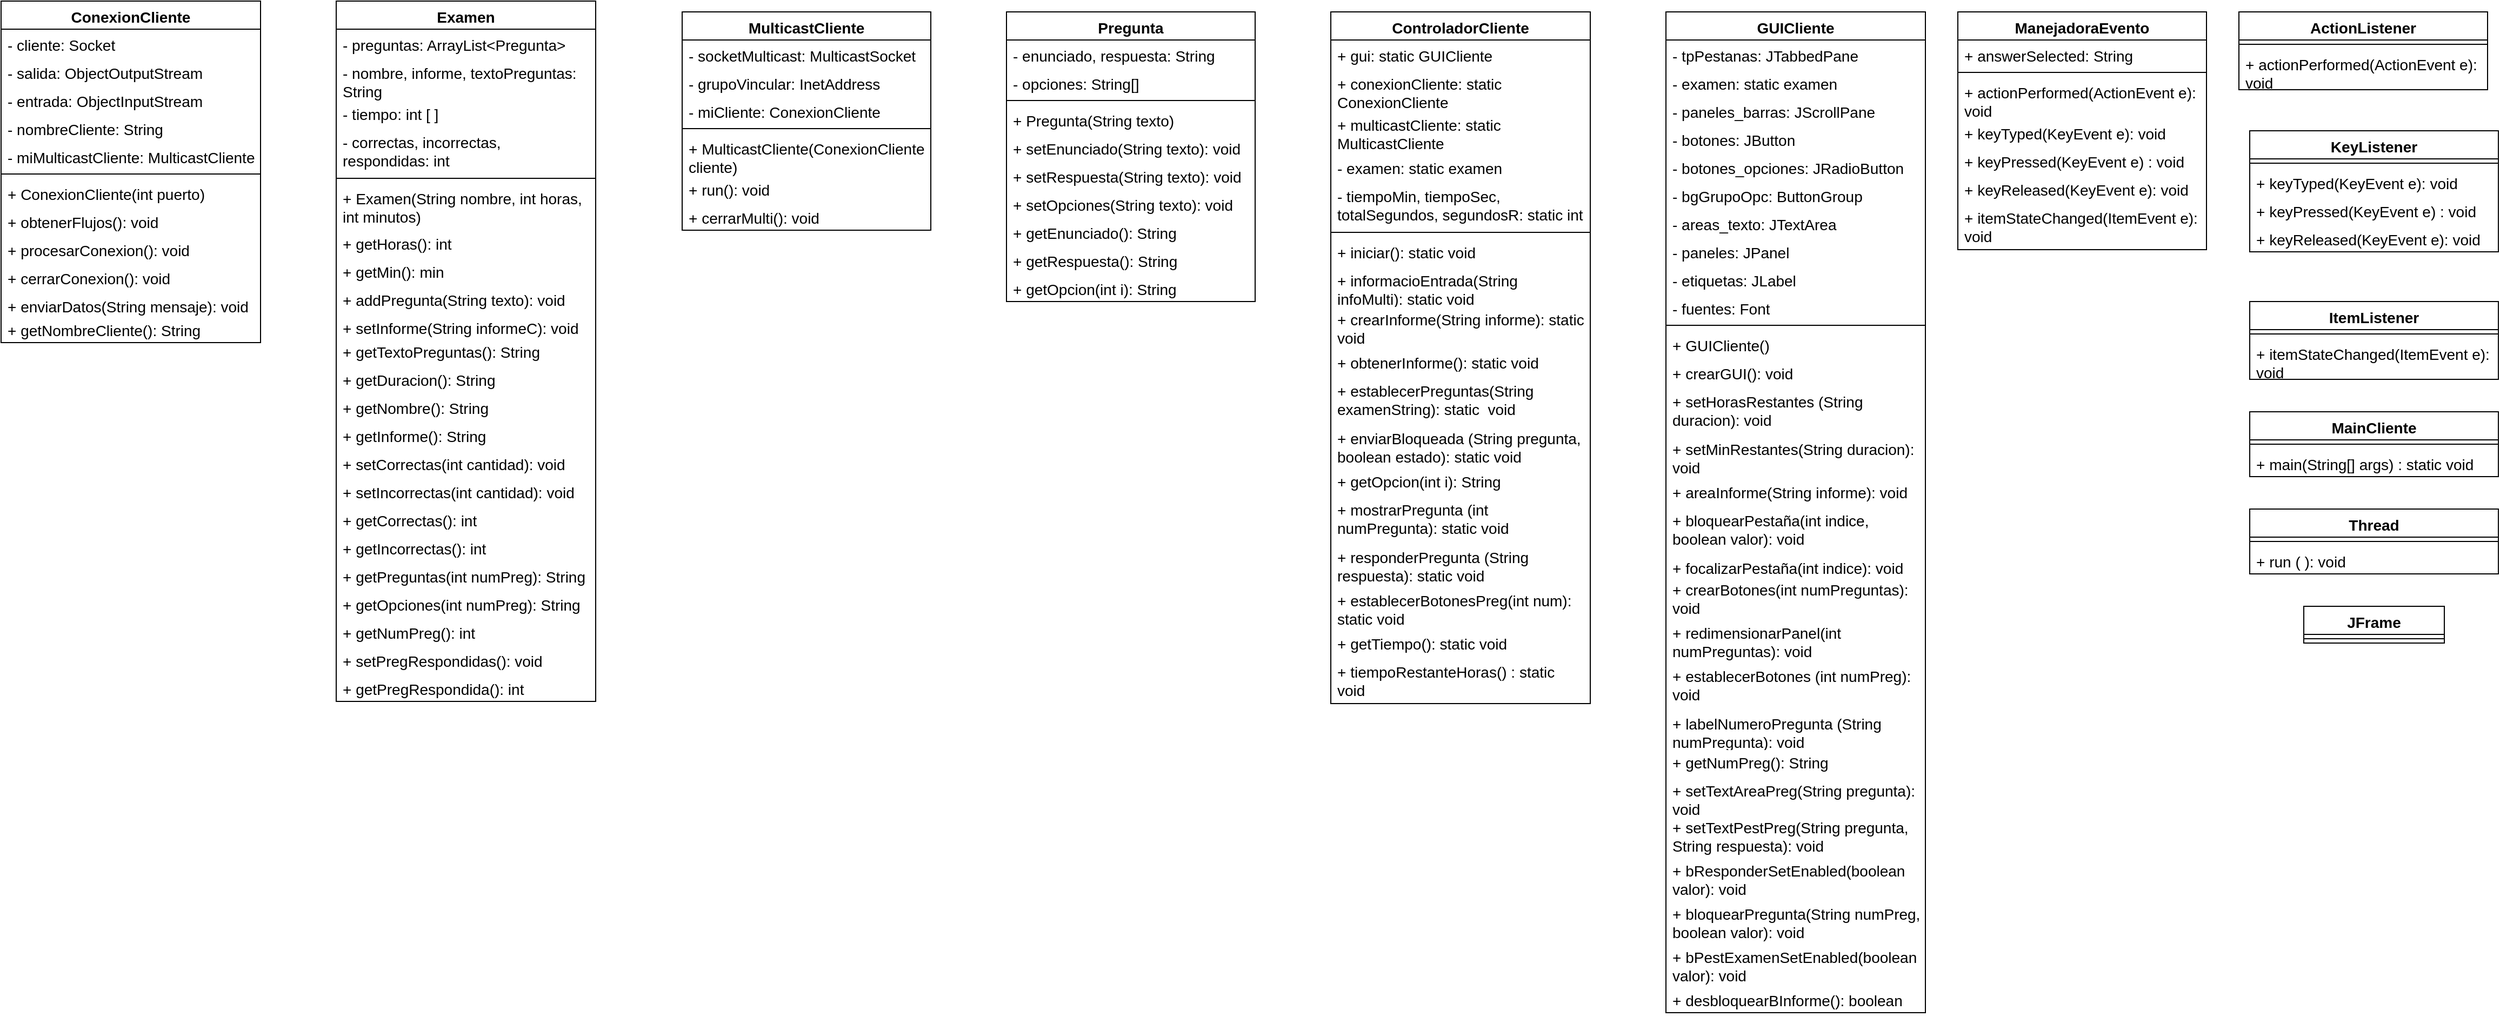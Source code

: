 <mxfile version="22.1.7" type="github">
  <diagram name="Página-1" id="9hqsNV1yNMjy8_2TvRH3">
    <mxGraphModel dx="812" dy="482" grid="1" gridSize="10" guides="1" tooltips="1" connect="1" arrows="1" fold="1" page="1" pageScale="1" pageWidth="827" pageHeight="1169" math="0" shadow="0">
      <root>
        <mxCell id="0" />
        <mxCell id="1" parent="0" />
        <mxCell id="7m3fK0WsrYFzmv9HfzKE-1" value="ConexionCliente" style="swimlane;fontStyle=1;align=center;verticalAlign=top;childLayout=stackLayout;horizontal=1;startSize=26;horizontalStack=0;resizeParent=1;resizeParentMax=0;resizeLast=0;collapsible=1;marginBottom=0;whiteSpace=wrap;html=1;fontSize=14;" parent="1" vertex="1">
          <mxGeometry x="190" y="60" width="240" height="316" as="geometry" />
        </mxCell>
        <mxCell id="7m3fK0WsrYFzmv9HfzKE-2" value="- cliente: Socket" style="text;strokeColor=none;fillColor=none;align=left;verticalAlign=top;spacingLeft=4;spacingRight=4;overflow=hidden;rotatable=0;points=[[0,0.5],[1,0.5]];portConstraint=eastwest;whiteSpace=wrap;html=1;fontSize=14;" parent="7m3fK0WsrYFzmv9HfzKE-1" vertex="1">
          <mxGeometry y="26" width="240" height="26" as="geometry" />
        </mxCell>
        <mxCell id="7m3fK0WsrYFzmv9HfzKE-7" value="- salida: ObjectOutputStream" style="text;strokeColor=none;fillColor=none;align=left;verticalAlign=top;spacingLeft=4;spacingRight=4;overflow=hidden;rotatable=0;points=[[0,0.5],[1,0.5]];portConstraint=eastwest;whiteSpace=wrap;html=1;fontSize=14;" parent="7m3fK0WsrYFzmv9HfzKE-1" vertex="1">
          <mxGeometry y="52" width="240" height="26" as="geometry" />
        </mxCell>
        <mxCell id="7m3fK0WsrYFzmv9HfzKE-6" value="- entrada: ObjectInputStream" style="text;strokeColor=none;fillColor=none;align=left;verticalAlign=top;spacingLeft=4;spacingRight=4;overflow=hidden;rotatable=0;points=[[0,0.5],[1,0.5]];portConstraint=eastwest;whiteSpace=wrap;html=1;fontSize=14;" parent="7m3fK0WsrYFzmv9HfzKE-1" vertex="1">
          <mxGeometry y="78" width="240" height="26" as="geometry" />
        </mxCell>
        <mxCell id="7m3fK0WsrYFzmv9HfzKE-5" value="- nombreCliente: String" style="text;strokeColor=none;fillColor=none;align=left;verticalAlign=top;spacingLeft=4;spacingRight=4;overflow=hidden;rotatable=0;points=[[0,0.5],[1,0.5]];portConstraint=eastwest;whiteSpace=wrap;html=1;fontSize=14;" parent="7m3fK0WsrYFzmv9HfzKE-1" vertex="1">
          <mxGeometry y="104" width="240" height="26" as="geometry" />
        </mxCell>
        <mxCell id="JbR9t237W-3De9UbODQe-1" value="- miMulticastCliente: MulticastCliente" style="text;strokeColor=none;fillColor=none;align=left;verticalAlign=top;spacingLeft=4;spacingRight=4;overflow=hidden;rotatable=0;points=[[0,0.5],[1,0.5]];portConstraint=eastwest;whiteSpace=wrap;html=1;fontSize=14;" vertex="1" parent="7m3fK0WsrYFzmv9HfzKE-1">
          <mxGeometry y="130" width="240" height="26" as="geometry" />
        </mxCell>
        <mxCell id="7m3fK0WsrYFzmv9HfzKE-3" value="" style="line;strokeWidth=1;fillColor=none;align=left;verticalAlign=middle;spacingTop=-1;spacingLeft=3;spacingRight=3;rotatable=0;labelPosition=right;points=[];portConstraint=eastwest;strokeColor=inherit;fontSize=14;" parent="7m3fK0WsrYFzmv9HfzKE-1" vertex="1">
          <mxGeometry y="156" width="240" height="8" as="geometry" />
        </mxCell>
        <mxCell id="7m3fK0WsrYFzmv9HfzKE-4" value="+ ConexionCliente(int puerto)" style="text;strokeColor=none;fillColor=none;align=left;verticalAlign=top;spacingLeft=4;spacingRight=4;overflow=hidden;rotatable=0;points=[[0,0.5],[1,0.5]];portConstraint=eastwest;whiteSpace=wrap;html=1;fontSize=14;" parent="7m3fK0WsrYFzmv9HfzKE-1" vertex="1">
          <mxGeometry y="164" width="240" height="26" as="geometry" />
        </mxCell>
        <mxCell id="7m3fK0WsrYFzmv9HfzKE-8" value="+ obtenerFlujos(): void" style="text;strokeColor=none;fillColor=none;align=left;verticalAlign=top;spacingLeft=4;spacingRight=4;overflow=hidden;rotatable=0;points=[[0,0.5],[1,0.5]];portConstraint=eastwest;whiteSpace=wrap;html=1;fontSize=14;" parent="7m3fK0WsrYFzmv9HfzKE-1" vertex="1">
          <mxGeometry y="190" width="240" height="26" as="geometry" />
        </mxCell>
        <mxCell id="7m3fK0WsrYFzmv9HfzKE-9" value="+ procesarConexion(): void" style="text;strokeColor=none;fillColor=none;align=left;verticalAlign=top;spacingLeft=4;spacingRight=4;overflow=hidden;rotatable=0;points=[[0,0.5],[1,0.5]];portConstraint=eastwest;whiteSpace=wrap;html=1;fontSize=14;" parent="7m3fK0WsrYFzmv9HfzKE-1" vertex="1">
          <mxGeometry y="216" width="240" height="26" as="geometry" />
        </mxCell>
        <mxCell id="7m3fK0WsrYFzmv9HfzKE-10" value="+ cerrarConexion(): void" style="text;strokeColor=none;fillColor=none;align=left;verticalAlign=top;spacingLeft=4;spacingRight=4;overflow=hidden;rotatable=0;points=[[0,0.5],[1,0.5]];portConstraint=eastwest;whiteSpace=wrap;html=1;fontSize=14;" parent="7m3fK0WsrYFzmv9HfzKE-1" vertex="1">
          <mxGeometry y="242" width="240" height="26" as="geometry" />
        </mxCell>
        <mxCell id="7m3fK0WsrYFzmv9HfzKE-11" value="+ enviarDatos(String mensaje): void" style="text;strokeColor=none;fillColor=none;align=left;verticalAlign=top;spacingLeft=4;spacingRight=4;overflow=hidden;rotatable=0;points=[[0,0.5],[1,0.5]];portConstraint=eastwest;whiteSpace=wrap;html=1;fontSize=14;" parent="7m3fK0WsrYFzmv9HfzKE-1" vertex="1">
          <mxGeometry y="268" width="240" height="22" as="geometry" />
        </mxCell>
        <mxCell id="7m3fK0WsrYFzmv9HfzKE-13" value="+ getNombreCliente(): String" style="text;strokeColor=none;fillColor=none;align=left;verticalAlign=top;spacingLeft=4;spacingRight=4;overflow=hidden;rotatable=0;points=[[0,0.5],[1,0.5]];portConstraint=eastwest;whiteSpace=wrap;html=1;fontSize=14;" parent="7m3fK0WsrYFzmv9HfzKE-1" vertex="1">
          <mxGeometry y="290" width="240" height="26" as="geometry" />
        </mxCell>
        <mxCell id="7m3fK0WsrYFzmv9HfzKE-14" value="Examen" style="swimlane;fontStyle=1;align=center;verticalAlign=top;childLayout=stackLayout;horizontal=1;startSize=26;horizontalStack=0;resizeParent=1;resizeParentMax=0;resizeLast=0;collapsible=1;marginBottom=0;whiteSpace=wrap;html=1;fontSize=14;" parent="1" vertex="1">
          <mxGeometry x="500" y="60" width="240" height="648" as="geometry" />
        </mxCell>
        <mxCell id="7m3fK0WsrYFzmv9HfzKE-15" value="- preguntas: ArrayList&amp;lt;Pregunta&amp;gt;" style="text;strokeColor=none;fillColor=none;align=left;verticalAlign=top;spacingLeft=4;spacingRight=4;overflow=hidden;rotatable=0;points=[[0,0.5],[1,0.5]];portConstraint=eastwest;whiteSpace=wrap;html=1;fontSize=14;" parent="7m3fK0WsrYFzmv9HfzKE-14" vertex="1">
          <mxGeometry y="26" width="240" height="26" as="geometry" />
        </mxCell>
        <mxCell id="7m3fK0WsrYFzmv9HfzKE-16" value="- nombre, informe, textoPreguntas: String" style="text;strokeColor=none;fillColor=none;align=left;verticalAlign=top;spacingLeft=4;spacingRight=4;overflow=hidden;rotatable=0;points=[[0,0.5],[1,0.5]];portConstraint=eastwest;whiteSpace=wrap;html=1;fontSize=14;" parent="7m3fK0WsrYFzmv9HfzKE-14" vertex="1">
          <mxGeometry y="52" width="240" height="38" as="geometry" />
        </mxCell>
        <mxCell id="7m3fK0WsrYFzmv9HfzKE-17" value="- tiempo: int [ ]" style="text;strokeColor=none;fillColor=none;align=left;verticalAlign=top;spacingLeft=4;spacingRight=4;overflow=hidden;rotatable=0;points=[[0,0.5],[1,0.5]];portConstraint=eastwest;whiteSpace=wrap;html=1;fontSize=14;" parent="7m3fK0WsrYFzmv9HfzKE-14" vertex="1">
          <mxGeometry y="90" width="240" height="26" as="geometry" />
        </mxCell>
        <mxCell id="7m3fK0WsrYFzmv9HfzKE-18" value="- correctas, incorrectas, respondidas: int" style="text;strokeColor=none;fillColor=none;align=left;verticalAlign=top;spacingLeft=4;spacingRight=4;overflow=hidden;rotatable=0;points=[[0,0.5],[1,0.5]];portConstraint=eastwest;whiteSpace=wrap;html=1;fontSize=14;" parent="7m3fK0WsrYFzmv9HfzKE-14" vertex="1">
          <mxGeometry y="116" width="240" height="44" as="geometry" />
        </mxCell>
        <mxCell id="7m3fK0WsrYFzmv9HfzKE-19" value="" style="line;strokeWidth=1;fillColor=none;align=left;verticalAlign=middle;spacingTop=-1;spacingLeft=3;spacingRight=3;rotatable=0;labelPosition=right;points=[];portConstraint=eastwest;strokeColor=inherit;fontSize=14;" parent="7m3fK0WsrYFzmv9HfzKE-14" vertex="1">
          <mxGeometry y="160" width="240" height="8" as="geometry" />
        </mxCell>
        <mxCell id="7m3fK0WsrYFzmv9HfzKE-20" value="+ Examen(String nombre, int horas, int minutos)" style="text;strokeColor=none;fillColor=none;align=left;verticalAlign=top;spacingLeft=4;spacingRight=4;overflow=hidden;rotatable=0;points=[[0,0.5],[1,0.5]];portConstraint=eastwest;whiteSpace=wrap;html=1;fontSize=14;" parent="7m3fK0WsrYFzmv9HfzKE-14" vertex="1">
          <mxGeometry y="168" width="240" height="42" as="geometry" />
        </mxCell>
        <mxCell id="7m3fK0WsrYFzmv9HfzKE-21" value="+ getHoras(): int" style="text;strokeColor=none;fillColor=none;align=left;verticalAlign=top;spacingLeft=4;spacingRight=4;overflow=hidden;rotatable=0;points=[[0,0.5],[1,0.5]];portConstraint=eastwest;whiteSpace=wrap;html=1;fontSize=14;" parent="7m3fK0WsrYFzmv9HfzKE-14" vertex="1">
          <mxGeometry y="210" width="240" height="26" as="geometry" />
        </mxCell>
        <mxCell id="7m3fK0WsrYFzmv9HfzKE-22" value="+ getMin(): min" style="text;strokeColor=none;fillColor=none;align=left;verticalAlign=top;spacingLeft=4;spacingRight=4;overflow=hidden;rotatable=0;points=[[0,0.5],[1,0.5]];portConstraint=eastwest;whiteSpace=wrap;html=1;fontSize=14;" parent="7m3fK0WsrYFzmv9HfzKE-14" vertex="1">
          <mxGeometry y="236" width="240" height="26" as="geometry" />
        </mxCell>
        <mxCell id="7m3fK0WsrYFzmv9HfzKE-23" value="+ addPregunta(String texto): void" style="text;strokeColor=none;fillColor=none;align=left;verticalAlign=top;spacingLeft=4;spacingRight=4;overflow=hidden;rotatable=0;points=[[0,0.5],[1,0.5]];portConstraint=eastwest;whiteSpace=wrap;html=1;fontSize=14;" parent="7m3fK0WsrYFzmv9HfzKE-14" vertex="1">
          <mxGeometry y="262" width="240" height="26" as="geometry" />
        </mxCell>
        <mxCell id="7m3fK0WsrYFzmv9HfzKE-24" value="+ setInforme(String informeC): void" style="text;strokeColor=none;fillColor=none;align=left;verticalAlign=top;spacingLeft=4;spacingRight=4;overflow=hidden;rotatable=0;points=[[0,0.5],[1,0.5]];portConstraint=eastwest;whiteSpace=wrap;html=1;fontSize=14;" parent="7m3fK0WsrYFzmv9HfzKE-14" vertex="1">
          <mxGeometry y="288" width="240" height="22" as="geometry" />
        </mxCell>
        <mxCell id="7m3fK0WsrYFzmv9HfzKE-25" value="+ getTextoPreguntas(): String" style="text;strokeColor=none;fillColor=none;align=left;verticalAlign=top;spacingLeft=4;spacingRight=4;overflow=hidden;rotatable=0;points=[[0,0.5],[1,0.5]];portConstraint=eastwest;whiteSpace=wrap;html=1;fontSize=14;" parent="7m3fK0WsrYFzmv9HfzKE-14" vertex="1">
          <mxGeometry y="310" width="240" height="26" as="geometry" />
        </mxCell>
        <mxCell id="7m3fK0WsrYFzmv9HfzKE-30" value="+ getDuracion(): String" style="text;strokeColor=none;fillColor=none;align=left;verticalAlign=top;spacingLeft=4;spacingRight=4;overflow=hidden;rotatable=0;points=[[0,0.5],[1,0.5]];portConstraint=eastwest;whiteSpace=wrap;html=1;fontSize=14;" parent="7m3fK0WsrYFzmv9HfzKE-14" vertex="1">
          <mxGeometry y="336" width="240" height="26" as="geometry" />
        </mxCell>
        <mxCell id="7m3fK0WsrYFzmv9HfzKE-29" value="+ getNombre(): String" style="text;strokeColor=none;fillColor=none;align=left;verticalAlign=top;spacingLeft=4;spacingRight=4;overflow=hidden;rotatable=0;points=[[0,0.5],[1,0.5]];portConstraint=eastwest;whiteSpace=wrap;html=1;fontSize=14;" parent="7m3fK0WsrYFzmv9HfzKE-14" vertex="1">
          <mxGeometry y="362" width="240" height="26" as="geometry" />
        </mxCell>
        <mxCell id="7m3fK0WsrYFzmv9HfzKE-28" value="+ getInforme(): String" style="text;strokeColor=none;fillColor=none;align=left;verticalAlign=top;spacingLeft=4;spacingRight=4;overflow=hidden;rotatable=0;points=[[0,0.5],[1,0.5]];portConstraint=eastwest;whiteSpace=wrap;html=1;fontSize=14;" parent="7m3fK0WsrYFzmv9HfzKE-14" vertex="1">
          <mxGeometry y="388" width="240" height="26" as="geometry" />
        </mxCell>
        <mxCell id="7m3fK0WsrYFzmv9HfzKE-27" value="+ setCorrectas(int cantidad): void" style="text;strokeColor=none;fillColor=none;align=left;verticalAlign=top;spacingLeft=4;spacingRight=4;overflow=hidden;rotatable=0;points=[[0,0.5],[1,0.5]];portConstraint=eastwest;whiteSpace=wrap;html=1;fontSize=14;" parent="7m3fK0WsrYFzmv9HfzKE-14" vertex="1">
          <mxGeometry y="414" width="240" height="26" as="geometry" />
        </mxCell>
        <mxCell id="7m3fK0WsrYFzmv9HfzKE-26" value="+ setIncorrectas(int cantidad): void" style="text;strokeColor=none;fillColor=none;align=left;verticalAlign=top;spacingLeft=4;spacingRight=4;overflow=hidden;rotatable=0;points=[[0,0.5],[1,0.5]];portConstraint=eastwest;whiteSpace=wrap;html=1;fontSize=14;" parent="7m3fK0WsrYFzmv9HfzKE-14" vertex="1">
          <mxGeometry y="440" width="240" height="26" as="geometry" />
        </mxCell>
        <mxCell id="7m3fK0WsrYFzmv9HfzKE-34" value="+ getCorrectas(): int" style="text;strokeColor=none;fillColor=none;align=left;verticalAlign=top;spacingLeft=4;spacingRight=4;overflow=hidden;rotatable=0;points=[[0,0.5],[1,0.5]];portConstraint=eastwest;whiteSpace=wrap;html=1;fontSize=14;" parent="7m3fK0WsrYFzmv9HfzKE-14" vertex="1">
          <mxGeometry y="466" width="240" height="26" as="geometry" />
        </mxCell>
        <mxCell id="7m3fK0WsrYFzmv9HfzKE-33" value="+ getIncorrectas(): int" style="text;strokeColor=none;fillColor=none;align=left;verticalAlign=top;spacingLeft=4;spacingRight=4;overflow=hidden;rotatable=0;points=[[0,0.5],[1,0.5]];portConstraint=eastwest;whiteSpace=wrap;html=1;fontSize=14;" parent="7m3fK0WsrYFzmv9HfzKE-14" vertex="1">
          <mxGeometry y="492" width="240" height="26" as="geometry" />
        </mxCell>
        <mxCell id="7m3fK0WsrYFzmv9HfzKE-32" value="+ getPreguntas(int numPreg): String" style="text;strokeColor=none;fillColor=none;align=left;verticalAlign=top;spacingLeft=4;spacingRight=4;overflow=hidden;rotatable=0;points=[[0,0.5],[1,0.5]];portConstraint=eastwest;whiteSpace=wrap;html=1;fontSize=14;" parent="7m3fK0WsrYFzmv9HfzKE-14" vertex="1">
          <mxGeometry y="518" width="240" height="26" as="geometry" />
        </mxCell>
        <mxCell id="7m3fK0WsrYFzmv9HfzKE-31" value="+ getOpciones(int numPreg): String" style="text;strokeColor=none;fillColor=none;align=left;verticalAlign=top;spacingLeft=4;spacingRight=4;overflow=hidden;rotatable=0;points=[[0,0.5],[1,0.5]];portConstraint=eastwest;whiteSpace=wrap;html=1;fontSize=14;" parent="7m3fK0WsrYFzmv9HfzKE-14" vertex="1">
          <mxGeometry y="544" width="240" height="26" as="geometry" />
        </mxCell>
        <mxCell id="7m3fK0WsrYFzmv9HfzKE-37" value="+ getNumPreg(): int" style="text;strokeColor=none;fillColor=none;align=left;verticalAlign=top;spacingLeft=4;spacingRight=4;overflow=hidden;rotatable=0;points=[[0,0.5],[1,0.5]];portConstraint=eastwest;whiteSpace=wrap;html=1;fontSize=14;" parent="7m3fK0WsrYFzmv9HfzKE-14" vertex="1">
          <mxGeometry y="570" width="240" height="26" as="geometry" />
        </mxCell>
        <mxCell id="7m3fK0WsrYFzmv9HfzKE-36" value="+ setPregRespondidas(): void" style="text;strokeColor=none;fillColor=none;align=left;verticalAlign=top;spacingLeft=4;spacingRight=4;overflow=hidden;rotatable=0;points=[[0,0.5],[1,0.5]];portConstraint=eastwest;whiteSpace=wrap;html=1;fontSize=14;" parent="7m3fK0WsrYFzmv9HfzKE-14" vertex="1">
          <mxGeometry y="596" width="240" height="26" as="geometry" />
        </mxCell>
        <mxCell id="7m3fK0WsrYFzmv9HfzKE-35" value="+ getPregRespondida(): int" style="text;strokeColor=none;fillColor=none;align=left;verticalAlign=top;spacingLeft=4;spacingRight=4;overflow=hidden;rotatable=0;points=[[0,0.5],[1,0.5]];portConstraint=eastwest;whiteSpace=wrap;html=1;fontSize=14;" parent="7m3fK0WsrYFzmv9HfzKE-14" vertex="1">
          <mxGeometry y="622" width="240" height="26" as="geometry" />
        </mxCell>
        <mxCell id="JbR9t237W-3De9UbODQe-2" value="MulticastCliente" style="swimlane;fontStyle=1;align=center;verticalAlign=top;childLayout=stackLayout;horizontal=1;startSize=26;horizontalStack=0;resizeParent=1;resizeParentMax=0;resizeLast=0;collapsible=1;marginBottom=0;whiteSpace=wrap;html=1;fontSize=14;" vertex="1" parent="1">
          <mxGeometry x="820" y="70" width="230" height="202" as="geometry" />
        </mxCell>
        <mxCell id="JbR9t237W-3De9UbODQe-3" value="- socketMulticast: MulticastSocket" style="text;strokeColor=none;fillColor=none;align=left;verticalAlign=top;spacingLeft=4;spacingRight=4;overflow=hidden;rotatable=0;points=[[0,0.5],[1,0.5]];portConstraint=eastwest;whiteSpace=wrap;html=1;fontSize=14;" vertex="1" parent="JbR9t237W-3De9UbODQe-2">
          <mxGeometry y="26" width="230" height="26" as="geometry" />
        </mxCell>
        <mxCell id="JbR9t237W-3De9UbODQe-6" value="- grupoVincular: InetAddress" style="text;strokeColor=none;fillColor=none;align=left;verticalAlign=top;spacingLeft=4;spacingRight=4;overflow=hidden;rotatable=0;points=[[0,0.5],[1,0.5]];portConstraint=eastwest;whiteSpace=wrap;html=1;fontSize=14;" vertex="1" parent="JbR9t237W-3De9UbODQe-2">
          <mxGeometry y="52" width="230" height="26" as="geometry" />
        </mxCell>
        <mxCell id="JbR9t237W-3De9UbODQe-7" value="- miCliente: ConexionCliente" style="text;strokeColor=none;fillColor=none;align=left;verticalAlign=top;spacingLeft=4;spacingRight=4;overflow=hidden;rotatable=0;points=[[0,0.5],[1,0.5]];portConstraint=eastwest;whiteSpace=wrap;html=1;fontSize=14;" vertex="1" parent="JbR9t237W-3De9UbODQe-2">
          <mxGeometry y="78" width="230" height="26" as="geometry" />
        </mxCell>
        <mxCell id="JbR9t237W-3De9UbODQe-4" value="" style="line;strokeWidth=1;fillColor=none;align=left;verticalAlign=middle;spacingTop=-1;spacingLeft=3;spacingRight=3;rotatable=0;labelPosition=right;points=[];portConstraint=eastwest;strokeColor=inherit;fontSize=14;" vertex="1" parent="JbR9t237W-3De9UbODQe-2">
          <mxGeometry y="104" width="230" height="8" as="geometry" />
        </mxCell>
        <mxCell id="JbR9t237W-3De9UbODQe-5" value="+ MulticastCliente(ConexionCliente cliente)" style="text;strokeColor=none;fillColor=none;align=left;verticalAlign=top;spacingLeft=4;spacingRight=4;overflow=hidden;rotatable=0;points=[[0,0.5],[1,0.5]];portConstraint=eastwest;whiteSpace=wrap;html=1;fontSize=14;" vertex="1" parent="JbR9t237W-3De9UbODQe-2">
          <mxGeometry y="112" width="230" height="38" as="geometry" />
        </mxCell>
        <mxCell id="JbR9t237W-3De9UbODQe-8" value="+ run(): void" style="text;strokeColor=none;fillColor=none;align=left;verticalAlign=top;spacingLeft=4;spacingRight=4;overflow=hidden;rotatable=0;points=[[0,0.5],[1,0.5]];portConstraint=eastwest;whiteSpace=wrap;html=1;fontSize=14;" vertex="1" parent="JbR9t237W-3De9UbODQe-2">
          <mxGeometry y="150" width="230" height="26" as="geometry" />
        </mxCell>
        <mxCell id="JbR9t237W-3De9UbODQe-9" value="+ cerrarMulti(): void" style="text;strokeColor=none;fillColor=none;align=left;verticalAlign=top;spacingLeft=4;spacingRight=4;overflow=hidden;rotatable=0;points=[[0,0.5],[1,0.5]];portConstraint=eastwest;whiteSpace=wrap;html=1;fontSize=14;" vertex="1" parent="JbR9t237W-3De9UbODQe-2">
          <mxGeometry y="176" width="230" height="26" as="geometry" />
        </mxCell>
        <mxCell id="JbR9t237W-3De9UbODQe-10" value="ControladorCliente" style="swimlane;fontStyle=1;align=center;verticalAlign=top;childLayout=stackLayout;horizontal=1;startSize=26;horizontalStack=0;resizeParent=1;resizeParentMax=0;resizeLast=0;collapsible=1;marginBottom=0;whiteSpace=wrap;html=1;fontSize=14;" vertex="1" parent="1">
          <mxGeometry x="1420" y="70" width="240" height="640" as="geometry" />
        </mxCell>
        <mxCell id="JbR9t237W-3De9UbODQe-11" value="+ gui: static GUICliente" style="text;strokeColor=none;fillColor=none;align=left;verticalAlign=top;spacingLeft=4;spacingRight=4;overflow=hidden;rotatable=0;points=[[0,0.5],[1,0.5]];portConstraint=eastwest;whiteSpace=wrap;html=1;fontSize=14;" vertex="1" parent="JbR9t237W-3De9UbODQe-10">
          <mxGeometry y="26" width="240" height="26" as="geometry" />
        </mxCell>
        <mxCell id="JbR9t237W-3De9UbODQe-12" value="+ conexionCliente: static ConexionCliente" style="text;strokeColor=none;fillColor=none;align=left;verticalAlign=top;spacingLeft=4;spacingRight=4;overflow=hidden;rotatable=0;points=[[0,0.5],[1,0.5]];portConstraint=eastwest;whiteSpace=wrap;html=1;fontSize=14;" vertex="1" parent="JbR9t237W-3De9UbODQe-10">
          <mxGeometry y="52" width="240" height="38" as="geometry" />
        </mxCell>
        <mxCell id="JbR9t237W-3De9UbODQe-28" value="+ multicastCliente: static MulticastCliente" style="text;strokeColor=none;fillColor=none;align=left;verticalAlign=top;spacingLeft=4;spacingRight=4;overflow=hidden;rotatable=0;points=[[0,0.5],[1,0.5]];portConstraint=eastwest;whiteSpace=wrap;html=1;fontSize=14;" vertex="1" parent="JbR9t237W-3De9UbODQe-10">
          <mxGeometry y="90" width="240" height="40" as="geometry" />
        </mxCell>
        <mxCell id="JbR9t237W-3De9UbODQe-27" value="- examen: static examen" style="text;strokeColor=none;fillColor=none;align=left;verticalAlign=top;spacingLeft=4;spacingRight=4;overflow=hidden;rotatable=0;points=[[0,0.5],[1,0.5]];portConstraint=eastwest;whiteSpace=wrap;html=1;fontSize=14;" vertex="1" parent="JbR9t237W-3De9UbODQe-10">
          <mxGeometry y="130" width="240" height="26" as="geometry" />
        </mxCell>
        <mxCell id="JbR9t237W-3De9UbODQe-26" value="- tiempoMin, tiempoSec, totalSegundos, segundosR: static int" style="text;strokeColor=none;fillColor=none;align=left;verticalAlign=top;spacingLeft=4;spacingRight=4;overflow=hidden;rotatable=0;points=[[0,0.5],[1,0.5]];portConstraint=eastwest;whiteSpace=wrap;html=1;fontSize=14;" vertex="1" parent="JbR9t237W-3De9UbODQe-10">
          <mxGeometry y="156" width="240" height="44" as="geometry" />
        </mxCell>
        <mxCell id="JbR9t237W-3De9UbODQe-14" value="" style="line;strokeWidth=1;fillColor=none;align=left;verticalAlign=middle;spacingTop=-1;spacingLeft=3;spacingRight=3;rotatable=0;labelPosition=right;points=[];portConstraint=eastwest;strokeColor=inherit;fontSize=14;" vertex="1" parent="JbR9t237W-3De9UbODQe-10">
          <mxGeometry y="200" width="240" height="8" as="geometry" />
        </mxCell>
        <mxCell id="JbR9t237W-3De9UbODQe-16" value="+ iniciar(): static void" style="text;strokeColor=none;fillColor=none;align=left;verticalAlign=top;spacingLeft=4;spacingRight=4;overflow=hidden;rotatable=0;points=[[0,0.5],[1,0.5]];portConstraint=eastwest;whiteSpace=wrap;html=1;fontSize=14;" vertex="1" parent="JbR9t237W-3De9UbODQe-10">
          <mxGeometry y="208" width="240" height="26" as="geometry" />
        </mxCell>
        <mxCell id="JbR9t237W-3De9UbODQe-17" value="+ informacioEntrada(String infoMulti): static void" style="text;strokeColor=none;fillColor=none;align=left;verticalAlign=top;spacingLeft=4;spacingRight=4;overflow=hidden;rotatable=0;points=[[0,0.5],[1,0.5]];portConstraint=eastwest;whiteSpace=wrap;html=1;fontSize=14;" vertex="1" parent="JbR9t237W-3De9UbODQe-10">
          <mxGeometry y="234" width="240" height="36" as="geometry" />
        </mxCell>
        <mxCell id="JbR9t237W-3De9UbODQe-22" value="+ crearInforme(String informe): static void" style="text;strokeColor=none;fillColor=none;align=left;verticalAlign=top;spacingLeft=4;spacingRight=4;overflow=hidden;rotatable=0;points=[[0,0.5],[1,0.5]];portConstraint=eastwest;whiteSpace=wrap;html=1;fontSize=14;" vertex="1" parent="JbR9t237W-3De9UbODQe-10">
          <mxGeometry y="270" width="240" height="40" as="geometry" />
        </mxCell>
        <mxCell id="JbR9t237W-3De9UbODQe-21" value="+ obtenerInforme(): static void" style="text;strokeColor=none;fillColor=none;align=left;verticalAlign=top;spacingLeft=4;spacingRight=4;overflow=hidden;rotatable=0;points=[[0,0.5],[1,0.5]];portConstraint=eastwest;whiteSpace=wrap;html=1;fontSize=14;" vertex="1" parent="JbR9t237W-3De9UbODQe-10">
          <mxGeometry y="310" width="240" height="26" as="geometry" />
        </mxCell>
        <mxCell id="JbR9t237W-3De9UbODQe-20" value="+ establecerPreguntas(String examenString): static&amp;nbsp; void" style="text;strokeColor=none;fillColor=none;align=left;verticalAlign=top;spacingLeft=4;spacingRight=4;overflow=hidden;rotatable=0;points=[[0,0.5],[1,0.5]];portConstraint=eastwest;whiteSpace=wrap;html=1;fontSize=14;" vertex="1" parent="JbR9t237W-3De9UbODQe-10">
          <mxGeometry y="336" width="240" height="44" as="geometry" />
        </mxCell>
        <mxCell id="JbR9t237W-3De9UbODQe-19" value="+ enviarBloqueada (String pregunta, boolean estado): static void" style="text;strokeColor=none;fillColor=none;align=left;verticalAlign=top;spacingLeft=4;spacingRight=4;overflow=hidden;rotatable=0;points=[[0,0.5],[1,0.5]];portConstraint=eastwest;whiteSpace=wrap;html=1;fontSize=14;" vertex="1" parent="JbR9t237W-3De9UbODQe-10">
          <mxGeometry y="380" width="240" height="40" as="geometry" />
        </mxCell>
        <mxCell id="JbR9t237W-3De9UbODQe-18" value="+ getOpcion(int i): String" style="text;strokeColor=none;fillColor=none;align=left;verticalAlign=top;spacingLeft=4;spacingRight=4;overflow=hidden;rotatable=0;points=[[0,0.5],[1,0.5]];portConstraint=eastwest;whiteSpace=wrap;html=1;fontSize=14;" vertex="1" parent="JbR9t237W-3De9UbODQe-10">
          <mxGeometry y="420" width="240" height="26" as="geometry" />
        </mxCell>
        <mxCell id="JbR9t237W-3De9UbODQe-45" value="+ mostrarPregunta (int numPregunta): static void" style="text;strokeColor=none;fillColor=none;align=left;verticalAlign=top;spacingLeft=4;spacingRight=4;overflow=hidden;rotatable=0;points=[[0,0.5],[1,0.5]];portConstraint=eastwest;whiteSpace=wrap;html=1;fontSize=14;" vertex="1" parent="JbR9t237W-3De9UbODQe-10">
          <mxGeometry y="446" width="240" height="44" as="geometry" />
        </mxCell>
        <mxCell id="JbR9t237W-3De9UbODQe-44" value="+ responderPregunta (String respuesta): static void" style="text;strokeColor=none;fillColor=none;align=left;verticalAlign=top;spacingLeft=4;spacingRight=4;overflow=hidden;rotatable=0;points=[[0,0.5],[1,0.5]];portConstraint=eastwest;whiteSpace=wrap;html=1;fontSize=14;" vertex="1" parent="JbR9t237W-3De9UbODQe-10">
          <mxGeometry y="490" width="240" height="40" as="geometry" />
        </mxCell>
        <mxCell id="JbR9t237W-3De9UbODQe-43" value="+ establecerBotonesPreg(int num): static void" style="text;strokeColor=none;fillColor=none;align=left;verticalAlign=top;spacingLeft=4;spacingRight=4;overflow=hidden;rotatable=0;points=[[0,0.5],[1,0.5]];portConstraint=eastwest;whiteSpace=wrap;html=1;fontSize=14;" vertex="1" parent="JbR9t237W-3De9UbODQe-10">
          <mxGeometry y="530" width="240" height="40" as="geometry" />
        </mxCell>
        <mxCell id="JbR9t237W-3De9UbODQe-49" value="+ getTiempo(): static void" style="text;strokeColor=none;fillColor=none;align=left;verticalAlign=top;spacingLeft=4;spacingRight=4;overflow=hidden;rotatable=0;points=[[0,0.5],[1,0.5]];portConstraint=eastwest;whiteSpace=wrap;html=1;fontSize=14;" vertex="1" parent="JbR9t237W-3De9UbODQe-10">
          <mxGeometry y="570" width="240" height="26" as="geometry" />
        </mxCell>
        <mxCell id="JbR9t237W-3De9UbODQe-48" value="+ tiempoRestanteHoras() : static void" style="text;strokeColor=none;fillColor=none;align=left;verticalAlign=top;spacingLeft=4;spacingRight=4;overflow=hidden;rotatable=0;points=[[0,0.5],[1,0.5]];portConstraint=eastwest;whiteSpace=wrap;html=1;fontSize=14;" vertex="1" parent="JbR9t237W-3De9UbODQe-10">
          <mxGeometry y="596" width="240" height="44" as="geometry" />
        </mxCell>
        <mxCell id="JbR9t237W-3De9UbODQe-30" value="Pregunta" style="swimlane;fontStyle=1;align=center;verticalAlign=top;childLayout=stackLayout;horizontal=1;startSize=26;horizontalStack=0;resizeParent=1;resizeParentMax=0;resizeLast=0;collapsible=1;marginBottom=0;whiteSpace=wrap;html=1;fontSize=14;" vertex="1" parent="1">
          <mxGeometry x="1120" y="70" width="230" height="268" as="geometry" />
        </mxCell>
        <mxCell id="JbR9t237W-3De9UbODQe-31" value="- enunciado, respuesta: String" style="text;strokeColor=none;fillColor=none;align=left;verticalAlign=top;spacingLeft=4;spacingRight=4;overflow=hidden;rotatable=0;points=[[0,0.5],[1,0.5]];portConstraint=eastwest;whiteSpace=wrap;html=1;fontSize=14;" vertex="1" parent="JbR9t237W-3De9UbODQe-30">
          <mxGeometry y="26" width="230" height="26" as="geometry" />
        </mxCell>
        <mxCell id="JbR9t237W-3De9UbODQe-33" value="- opciones: String[]" style="text;strokeColor=none;fillColor=none;align=left;verticalAlign=top;spacingLeft=4;spacingRight=4;overflow=hidden;rotatable=0;points=[[0,0.5],[1,0.5]];portConstraint=eastwest;whiteSpace=wrap;html=1;fontSize=14;" vertex="1" parent="JbR9t237W-3De9UbODQe-30">
          <mxGeometry y="52" width="230" height="26" as="geometry" />
        </mxCell>
        <mxCell id="JbR9t237W-3De9UbODQe-34" value="" style="line;strokeWidth=1;fillColor=none;align=left;verticalAlign=middle;spacingTop=-1;spacingLeft=3;spacingRight=3;rotatable=0;labelPosition=right;points=[];portConstraint=eastwest;strokeColor=inherit;fontSize=14;" vertex="1" parent="JbR9t237W-3De9UbODQe-30">
          <mxGeometry y="78" width="230" height="8" as="geometry" />
        </mxCell>
        <mxCell id="JbR9t237W-3De9UbODQe-36" value="+ Pregunta(String texto)" style="text;strokeColor=none;fillColor=none;align=left;verticalAlign=top;spacingLeft=4;spacingRight=4;overflow=hidden;rotatable=0;points=[[0,0.5],[1,0.5]];portConstraint=eastwest;whiteSpace=wrap;html=1;fontSize=14;" vertex="1" parent="JbR9t237W-3De9UbODQe-30">
          <mxGeometry y="86" width="230" height="26" as="geometry" />
        </mxCell>
        <mxCell id="JbR9t237W-3De9UbODQe-37" value="+ setEnunciado(String texto): void" style="text;strokeColor=none;fillColor=none;align=left;verticalAlign=top;spacingLeft=4;spacingRight=4;overflow=hidden;rotatable=0;points=[[0,0.5],[1,0.5]];portConstraint=eastwest;whiteSpace=wrap;html=1;fontSize=14;" vertex="1" parent="JbR9t237W-3De9UbODQe-30">
          <mxGeometry y="112" width="230" height="26" as="geometry" />
        </mxCell>
        <mxCell id="JbR9t237W-3De9UbODQe-42" value="+ setRespuesta(String texto): void" style="text;strokeColor=none;fillColor=none;align=left;verticalAlign=top;spacingLeft=4;spacingRight=4;overflow=hidden;rotatable=0;points=[[0,0.5],[1,0.5]];portConstraint=eastwest;whiteSpace=wrap;html=1;fontSize=14;" vertex="1" parent="JbR9t237W-3De9UbODQe-30">
          <mxGeometry y="138" width="230" height="26" as="geometry" />
        </mxCell>
        <mxCell id="JbR9t237W-3De9UbODQe-41" value="+ setOpciones(String texto): void" style="text;strokeColor=none;fillColor=none;align=left;verticalAlign=top;spacingLeft=4;spacingRight=4;overflow=hidden;rotatable=0;points=[[0,0.5],[1,0.5]];portConstraint=eastwest;whiteSpace=wrap;html=1;fontSize=14;" vertex="1" parent="JbR9t237W-3De9UbODQe-30">
          <mxGeometry y="164" width="230" height="26" as="geometry" />
        </mxCell>
        <mxCell id="JbR9t237W-3De9UbODQe-40" value="+ getEnunciado(): String" style="text;strokeColor=none;fillColor=none;align=left;verticalAlign=top;spacingLeft=4;spacingRight=4;overflow=hidden;rotatable=0;points=[[0,0.5],[1,0.5]];portConstraint=eastwest;whiteSpace=wrap;html=1;fontSize=14;" vertex="1" parent="JbR9t237W-3De9UbODQe-30">
          <mxGeometry y="190" width="230" height="26" as="geometry" />
        </mxCell>
        <mxCell id="JbR9t237W-3De9UbODQe-39" value="+ getRespuesta(): String" style="text;strokeColor=none;fillColor=none;align=left;verticalAlign=top;spacingLeft=4;spacingRight=4;overflow=hidden;rotatable=0;points=[[0,0.5],[1,0.5]];portConstraint=eastwest;whiteSpace=wrap;html=1;fontSize=14;" vertex="1" parent="JbR9t237W-3De9UbODQe-30">
          <mxGeometry y="216" width="230" height="26" as="geometry" />
        </mxCell>
        <mxCell id="JbR9t237W-3De9UbODQe-38" value="+ getOpcion(int i): String" style="text;strokeColor=none;fillColor=none;align=left;verticalAlign=top;spacingLeft=4;spacingRight=4;overflow=hidden;rotatable=0;points=[[0,0.5],[1,0.5]];portConstraint=eastwest;whiteSpace=wrap;html=1;fontSize=14;" vertex="1" parent="JbR9t237W-3De9UbODQe-30">
          <mxGeometry y="242" width="230" height="26" as="geometry" />
        </mxCell>
        <mxCell id="JbR9t237W-3De9UbODQe-50" value="GUICliente" style="swimlane;fontStyle=1;align=center;verticalAlign=top;childLayout=stackLayout;horizontal=1;startSize=26;horizontalStack=0;resizeParent=1;resizeParentMax=0;resizeLast=0;collapsible=1;marginBottom=0;whiteSpace=wrap;html=1;fontSize=14;" vertex="1" parent="1">
          <mxGeometry x="1730" y="70" width="240" height="926" as="geometry" />
        </mxCell>
        <mxCell id="JbR9t237W-3De9UbODQe-51" value="- tpPestanas: JTabbedPane" style="text;strokeColor=none;fillColor=none;align=left;verticalAlign=top;spacingLeft=4;spacingRight=4;overflow=hidden;rotatable=0;points=[[0,0.5],[1,0.5]];portConstraint=eastwest;whiteSpace=wrap;html=1;fontSize=14;" vertex="1" parent="JbR9t237W-3De9UbODQe-50">
          <mxGeometry y="26" width="240" height="26" as="geometry" />
        </mxCell>
        <mxCell id="JbR9t237W-3De9UbODQe-54" value="- examen: static examen" style="text;strokeColor=none;fillColor=none;align=left;verticalAlign=top;spacingLeft=4;spacingRight=4;overflow=hidden;rotatable=0;points=[[0,0.5],[1,0.5]];portConstraint=eastwest;whiteSpace=wrap;html=1;fontSize=14;" vertex="1" parent="JbR9t237W-3De9UbODQe-50">
          <mxGeometry y="52" width="240" height="26" as="geometry" />
        </mxCell>
        <mxCell id="JbR9t237W-3De9UbODQe-76" value="- paneles_barras: JScrollPane" style="text;strokeColor=none;fillColor=none;align=left;verticalAlign=top;spacingLeft=4;spacingRight=4;overflow=hidden;rotatable=0;points=[[0,0.5],[1,0.5]];portConstraint=eastwest;whiteSpace=wrap;html=1;fontSize=14;" vertex="1" parent="JbR9t237W-3De9UbODQe-50">
          <mxGeometry y="78" width="240" height="26" as="geometry" />
        </mxCell>
        <mxCell id="JbR9t237W-3De9UbODQe-75" value="- botones: JButton" style="text;strokeColor=none;fillColor=none;align=left;verticalAlign=top;spacingLeft=4;spacingRight=4;overflow=hidden;rotatable=0;points=[[0,0.5],[1,0.5]];portConstraint=eastwest;whiteSpace=wrap;html=1;fontSize=14;" vertex="1" parent="JbR9t237W-3De9UbODQe-50">
          <mxGeometry y="104" width="240" height="26" as="geometry" />
        </mxCell>
        <mxCell id="JbR9t237W-3De9UbODQe-74" value="- botones_opciones: JRadioButton" style="text;strokeColor=none;fillColor=none;align=left;verticalAlign=top;spacingLeft=4;spacingRight=4;overflow=hidden;rotatable=0;points=[[0,0.5],[1,0.5]];portConstraint=eastwest;whiteSpace=wrap;html=1;fontSize=14;" vertex="1" parent="JbR9t237W-3De9UbODQe-50">
          <mxGeometry y="130" width="240" height="26" as="geometry" />
        </mxCell>
        <mxCell id="JbR9t237W-3De9UbODQe-73" value="- bgGrupoOpc: ButtonGroup" style="text;strokeColor=none;fillColor=none;align=left;verticalAlign=top;spacingLeft=4;spacingRight=4;overflow=hidden;rotatable=0;points=[[0,0.5],[1,0.5]];portConstraint=eastwest;whiteSpace=wrap;html=1;fontSize=14;" vertex="1" parent="JbR9t237W-3De9UbODQe-50">
          <mxGeometry y="156" width="240" height="26" as="geometry" />
        </mxCell>
        <mxCell id="JbR9t237W-3De9UbODQe-72" value="- areas_texto: JTextArea" style="text;strokeColor=none;fillColor=none;align=left;verticalAlign=top;spacingLeft=4;spacingRight=4;overflow=hidden;rotatable=0;points=[[0,0.5],[1,0.5]];portConstraint=eastwest;whiteSpace=wrap;html=1;fontSize=14;" vertex="1" parent="JbR9t237W-3De9UbODQe-50">
          <mxGeometry y="182" width="240" height="26" as="geometry" />
        </mxCell>
        <mxCell id="JbR9t237W-3De9UbODQe-71" value="- paneles: JPanel&lt;span style=&quot;white-space: pre;&quot;&gt;&#x9;&lt;/span&gt;" style="text;strokeColor=none;fillColor=none;align=left;verticalAlign=top;spacingLeft=4;spacingRight=4;overflow=hidden;rotatable=0;points=[[0,0.5],[1,0.5]];portConstraint=eastwest;whiteSpace=wrap;html=1;fontSize=14;" vertex="1" parent="JbR9t237W-3De9UbODQe-50">
          <mxGeometry y="208" width="240" height="26" as="geometry" />
        </mxCell>
        <mxCell id="JbR9t237W-3De9UbODQe-70" value="- etiquetas: JLabel" style="text;strokeColor=none;fillColor=none;align=left;verticalAlign=top;spacingLeft=4;spacingRight=4;overflow=hidden;rotatable=0;points=[[0,0.5],[1,0.5]];portConstraint=eastwest;whiteSpace=wrap;html=1;fontSize=14;" vertex="1" parent="JbR9t237W-3De9UbODQe-50">
          <mxGeometry y="234" width="240" height="26" as="geometry" />
        </mxCell>
        <mxCell id="JbR9t237W-3De9UbODQe-69" value="- fuentes: Font" style="text;strokeColor=none;fillColor=none;align=left;verticalAlign=top;spacingLeft=4;spacingRight=4;overflow=hidden;rotatable=0;points=[[0,0.5],[1,0.5]];portConstraint=eastwest;whiteSpace=wrap;html=1;fontSize=14;" vertex="1" parent="JbR9t237W-3De9UbODQe-50">
          <mxGeometry y="260" width="240" height="26" as="geometry" />
        </mxCell>
        <mxCell id="JbR9t237W-3De9UbODQe-56" value="" style="line;strokeWidth=1;fillColor=none;align=left;verticalAlign=middle;spacingTop=-1;spacingLeft=3;spacingRight=3;rotatable=0;labelPosition=right;points=[];portConstraint=eastwest;strokeColor=inherit;fontSize=14;" vertex="1" parent="JbR9t237W-3De9UbODQe-50">
          <mxGeometry y="286" width="240" height="8" as="geometry" />
        </mxCell>
        <mxCell id="JbR9t237W-3De9UbODQe-57" value="+ GUICliente()" style="text;strokeColor=none;fillColor=none;align=left;verticalAlign=top;spacingLeft=4;spacingRight=4;overflow=hidden;rotatable=0;points=[[0,0.5],[1,0.5]];portConstraint=eastwest;whiteSpace=wrap;html=1;fontSize=14;" vertex="1" parent="JbR9t237W-3De9UbODQe-50">
          <mxGeometry y="294" width="240" height="26" as="geometry" />
        </mxCell>
        <mxCell id="JbR9t237W-3De9UbODQe-60" value="+ crearGUI(): void" style="text;strokeColor=none;fillColor=none;align=left;verticalAlign=top;spacingLeft=4;spacingRight=4;overflow=hidden;rotatable=0;points=[[0,0.5],[1,0.5]];portConstraint=eastwest;whiteSpace=wrap;html=1;fontSize=14;" vertex="1" parent="JbR9t237W-3De9UbODQe-50">
          <mxGeometry y="320" width="240" height="26" as="geometry" />
        </mxCell>
        <mxCell id="JbR9t237W-3De9UbODQe-61" value="+ setHorasRestantes (String duracion): void" style="text;strokeColor=none;fillColor=none;align=left;verticalAlign=top;spacingLeft=4;spacingRight=4;overflow=hidden;rotatable=0;points=[[0,0.5],[1,0.5]];portConstraint=eastwest;whiteSpace=wrap;html=1;fontSize=14;" vertex="1" parent="JbR9t237W-3De9UbODQe-50">
          <mxGeometry y="346" width="240" height="44" as="geometry" />
        </mxCell>
        <mxCell id="JbR9t237W-3De9UbODQe-62" value="+ setMinRestantes(String duracion): void" style="text;strokeColor=none;fillColor=none;align=left;verticalAlign=top;spacingLeft=4;spacingRight=4;overflow=hidden;rotatable=0;points=[[0,0.5],[1,0.5]];portConstraint=eastwest;whiteSpace=wrap;html=1;fontSize=14;" vertex="1" parent="JbR9t237W-3De9UbODQe-50">
          <mxGeometry y="390" width="240" height="40" as="geometry" />
        </mxCell>
        <mxCell id="JbR9t237W-3De9UbODQe-63" value="+ areaInforme(String informe): void" style="text;strokeColor=none;fillColor=none;align=left;verticalAlign=top;spacingLeft=4;spacingRight=4;overflow=hidden;rotatable=0;points=[[0,0.5],[1,0.5]];portConstraint=eastwest;whiteSpace=wrap;html=1;fontSize=14;" vertex="1" parent="JbR9t237W-3De9UbODQe-50">
          <mxGeometry y="430" width="240" height="26" as="geometry" />
        </mxCell>
        <mxCell id="JbR9t237W-3De9UbODQe-64" value="+ bloquearPestaña(int indice, boolean valor): void" style="text;strokeColor=none;fillColor=none;align=left;verticalAlign=top;spacingLeft=4;spacingRight=4;overflow=hidden;rotatable=0;points=[[0,0.5],[1,0.5]];portConstraint=eastwest;whiteSpace=wrap;html=1;fontSize=14;" vertex="1" parent="JbR9t237W-3De9UbODQe-50">
          <mxGeometry y="456" width="240" height="44" as="geometry" />
        </mxCell>
        <mxCell id="JbR9t237W-3De9UbODQe-65" value="+ focalizarPestaña(int indice): void" style="text;strokeColor=none;fillColor=none;align=left;verticalAlign=top;spacingLeft=4;spacingRight=4;overflow=hidden;rotatable=0;points=[[0,0.5],[1,0.5]];portConstraint=eastwest;whiteSpace=wrap;html=1;fontSize=14;" vertex="1" parent="JbR9t237W-3De9UbODQe-50">
          <mxGeometry y="500" width="240" height="20" as="geometry" />
        </mxCell>
        <mxCell id="JbR9t237W-3De9UbODQe-66" value="+ crearBotones(int numPreguntas): void" style="text;strokeColor=none;fillColor=none;align=left;verticalAlign=top;spacingLeft=4;spacingRight=4;overflow=hidden;rotatable=0;points=[[0,0.5],[1,0.5]];portConstraint=eastwest;whiteSpace=wrap;html=1;fontSize=14;" vertex="1" parent="JbR9t237W-3De9UbODQe-50">
          <mxGeometry y="520" width="240" height="40" as="geometry" />
        </mxCell>
        <mxCell id="JbR9t237W-3De9UbODQe-67" value="+ redimensionarPanel(int numPreguntas): void" style="text;strokeColor=none;fillColor=none;align=left;verticalAlign=top;spacingLeft=4;spacingRight=4;overflow=hidden;rotatable=0;points=[[0,0.5],[1,0.5]];portConstraint=eastwest;whiteSpace=wrap;html=1;fontSize=14;" vertex="1" parent="JbR9t237W-3De9UbODQe-50">
          <mxGeometry y="560" width="240" height="40" as="geometry" />
        </mxCell>
        <mxCell id="JbR9t237W-3De9UbODQe-68" value="+ establecerBotones (int numPreg): void" style="text;strokeColor=none;fillColor=none;align=left;verticalAlign=top;spacingLeft=4;spacingRight=4;overflow=hidden;rotatable=0;points=[[0,0.5],[1,0.5]];portConstraint=eastwest;whiteSpace=wrap;html=1;fontSize=14;" vertex="1" parent="JbR9t237W-3De9UbODQe-50">
          <mxGeometry y="600" width="240" height="44" as="geometry" />
        </mxCell>
        <mxCell id="JbR9t237W-3De9UbODQe-79" value="+ labelNumeroPregunta (String numPregunta): void" style="text;strokeColor=none;fillColor=none;align=left;verticalAlign=top;spacingLeft=4;spacingRight=4;overflow=hidden;rotatable=0;points=[[0,0.5],[1,0.5]];portConstraint=eastwest;whiteSpace=wrap;html=1;fontSize=14;" vertex="1" parent="JbR9t237W-3De9UbODQe-50">
          <mxGeometry y="644" width="240" height="36" as="geometry" />
        </mxCell>
        <mxCell id="JbR9t237W-3De9UbODQe-90" value="+ getNumPreg(): String" style="text;strokeColor=none;fillColor=none;align=left;verticalAlign=top;spacingLeft=4;spacingRight=4;overflow=hidden;rotatable=0;points=[[0,0.5],[1,0.5]];portConstraint=eastwest;whiteSpace=wrap;html=1;fontSize=14;" vertex="1" parent="JbR9t237W-3De9UbODQe-50">
          <mxGeometry y="680" width="240" height="26" as="geometry" />
        </mxCell>
        <mxCell id="JbR9t237W-3De9UbODQe-89" value="+ setTextAreaPreg(String pregunta): void" style="text;strokeColor=none;fillColor=none;align=left;verticalAlign=top;spacingLeft=4;spacingRight=4;overflow=hidden;rotatable=0;points=[[0,0.5],[1,0.5]];portConstraint=eastwest;whiteSpace=wrap;html=1;fontSize=14;" vertex="1" parent="JbR9t237W-3De9UbODQe-50">
          <mxGeometry y="706" width="240" height="34" as="geometry" />
        </mxCell>
        <mxCell id="JbR9t237W-3De9UbODQe-88" value="+ setTextPestPreg(String pregunta, String respuesta): void" style="text;strokeColor=none;fillColor=none;align=left;verticalAlign=top;spacingLeft=4;spacingRight=4;overflow=hidden;rotatable=0;points=[[0,0.5],[1,0.5]];portConstraint=eastwest;whiteSpace=wrap;html=1;fontSize=14;" vertex="1" parent="JbR9t237W-3De9UbODQe-50">
          <mxGeometry y="740" width="240" height="40" as="geometry" />
        </mxCell>
        <mxCell id="JbR9t237W-3De9UbODQe-87" value="+ bResponderSetEnabled(boolean valor): void" style="text;strokeColor=none;fillColor=none;align=left;verticalAlign=top;spacingLeft=4;spacingRight=4;overflow=hidden;rotatable=0;points=[[0,0.5],[1,0.5]];portConstraint=eastwest;whiteSpace=wrap;html=1;fontSize=14;" vertex="1" parent="JbR9t237W-3De9UbODQe-50">
          <mxGeometry y="780" width="240" height="40" as="geometry" />
        </mxCell>
        <mxCell id="JbR9t237W-3De9UbODQe-86" value="+ bloquearPregunta(String numPreg, boolean valor): void" style="text;strokeColor=none;fillColor=none;align=left;verticalAlign=top;spacingLeft=4;spacingRight=4;overflow=hidden;rotatable=0;points=[[0,0.5],[1,0.5]];portConstraint=eastwest;whiteSpace=wrap;html=1;fontSize=14;" vertex="1" parent="JbR9t237W-3De9UbODQe-50">
          <mxGeometry y="820" width="240" height="40" as="geometry" />
        </mxCell>
        <mxCell id="JbR9t237W-3De9UbODQe-85" value="+ bPestExamenSetEnabled(boolean valor): void" style="text;strokeColor=none;fillColor=none;align=left;verticalAlign=top;spacingLeft=4;spacingRight=4;overflow=hidden;rotatable=0;points=[[0,0.5],[1,0.5]];portConstraint=eastwest;whiteSpace=wrap;html=1;fontSize=14;" vertex="1" parent="JbR9t237W-3De9UbODQe-50">
          <mxGeometry y="860" width="240" height="40" as="geometry" />
        </mxCell>
        <mxCell id="JbR9t237W-3De9UbODQe-84" value="+ desbloquearBInforme(): boolean" style="text;strokeColor=none;fillColor=none;align=left;verticalAlign=top;spacingLeft=4;spacingRight=4;overflow=hidden;rotatable=0;points=[[0,0.5],[1,0.5]];portConstraint=eastwest;whiteSpace=wrap;html=1;fontSize=14;" vertex="1" parent="JbR9t237W-3De9UbODQe-50">
          <mxGeometry y="900" width="240" height="26" as="geometry" />
        </mxCell>
        <mxCell id="JbR9t237W-3De9UbODQe-91" value="ManejadoraEvento" style="swimlane;fontStyle=1;align=center;verticalAlign=top;childLayout=stackLayout;horizontal=1;startSize=26;horizontalStack=0;resizeParent=1;resizeParentMax=0;resizeLast=0;collapsible=1;marginBottom=0;whiteSpace=wrap;html=1;fontSize=14;" vertex="1" parent="1">
          <mxGeometry x="2000" y="70" width="230" height="220" as="geometry" />
        </mxCell>
        <mxCell id="JbR9t237W-3De9UbODQe-93" value="+ answerSelected: String" style="text;strokeColor=none;fillColor=none;align=left;verticalAlign=top;spacingLeft=4;spacingRight=4;overflow=hidden;rotatable=0;points=[[0,0.5],[1,0.5]];portConstraint=eastwest;whiteSpace=wrap;html=1;fontSize=14;" vertex="1" parent="JbR9t237W-3De9UbODQe-91">
          <mxGeometry y="26" width="230" height="26" as="geometry" />
        </mxCell>
        <mxCell id="JbR9t237W-3De9UbODQe-95" value="" style="line;strokeWidth=1;fillColor=none;align=left;verticalAlign=middle;spacingTop=-1;spacingLeft=3;spacingRight=3;rotatable=0;labelPosition=right;points=[];portConstraint=eastwest;strokeColor=inherit;fontSize=14;" vertex="1" parent="JbR9t237W-3De9UbODQe-91">
          <mxGeometry y="52" width="230" height="8" as="geometry" />
        </mxCell>
        <mxCell id="JbR9t237W-3De9UbODQe-96" value="+ actionPerformed(ActionEvent e): void" style="text;strokeColor=none;fillColor=none;align=left;verticalAlign=top;spacingLeft=4;spacingRight=4;overflow=hidden;rotatable=0;points=[[0,0.5],[1,0.5]];portConstraint=eastwest;whiteSpace=wrap;html=1;fontSize=14;" vertex="1" parent="JbR9t237W-3De9UbODQe-91">
          <mxGeometry y="60" width="230" height="38" as="geometry" />
        </mxCell>
        <mxCell id="JbR9t237W-3De9UbODQe-97" value="+ keyTyped(KeyEvent e): void" style="text;strokeColor=none;fillColor=none;align=left;verticalAlign=top;spacingLeft=4;spacingRight=4;overflow=hidden;rotatable=0;points=[[0,0.5],[1,0.5]];portConstraint=eastwest;whiteSpace=wrap;html=1;fontSize=14;" vertex="1" parent="JbR9t237W-3De9UbODQe-91">
          <mxGeometry y="98" width="230" height="26" as="geometry" />
        </mxCell>
        <mxCell id="JbR9t237W-3De9UbODQe-98" value="+ keyPressed(KeyEvent e) : void" style="text;strokeColor=none;fillColor=none;align=left;verticalAlign=top;spacingLeft=4;spacingRight=4;overflow=hidden;rotatable=0;points=[[0,0.5],[1,0.5]];portConstraint=eastwest;whiteSpace=wrap;html=1;fontSize=14;" vertex="1" parent="JbR9t237W-3De9UbODQe-91">
          <mxGeometry y="124" width="230" height="26" as="geometry" />
        </mxCell>
        <mxCell id="JbR9t237W-3De9UbODQe-100" value="+ keyReleased(KeyEvent e): void" style="text;strokeColor=none;fillColor=none;align=left;verticalAlign=top;spacingLeft=4;spacingRight=4;overflow=hidden;rotatable=0;points=[[0,0.5],[1,0.5]];portConstraint=eastwest;whiteSpace=wrap;html=1;fontSize=14;" vertex="1" parent="JbR9t237W-3De9UbODQe-91">
          <mxGeometry y="150" width="230" height="26" as="geometry" />
        </mxCell>
        <mxCell id="JbR9t237W-3De9UbODQe-99" value="+ itemStateChanged(ItemEvent e): void" style="text;strokeColor=none;fillColor=none;align=left;verticalAlign=top;spacingLeft=4;spacingRight=4;overflow=hidden;rotatable=0;points=[[0,0.5],[1,0.5]];portConstraint=eastwest;whiteSpace=wrap;html=1;fontSize=14;" vertex="1" parent="JbR9t237W-3De9UbODQe-91">
          <mxGeometry y="176" width="230" height="44" as="geometry" />
        </mxCell>
        <mxCell id="JbR9t237W-3De9UbODQe-101" value="ActionListener" style="swimlane;fontStyle=1;align=center;verticalAlign=top;childLayout=stackLayout;horizontal=1;startSize=26;horizontalStack=0;resizeParent=1;resizeParentMax=0;resizeLast=0;collapsible=1;marginBottom=0;whiteSpace=wrap;html=1;fontSize=14;" vertex="1" parent="1">
          <mxGeometry x="2260" y="70" width="230" height="72" as="geometry" />
        </mxCell>
        <mxCell id="JbR9t237W-3De9UbODQe-103" value="" style="line;strokeWidth=1;fillColor=none;align=left;verticalAlign=middle;spacingTop=-1;spacingLeft=3;spacingRight=3;rotatable=0;labelPosition=right;points=[];portConstraint=eastwest;strokeColor=inherit;fontSize=14;" vertex="1" parent="JbR9t237W-3De9UbODQe-101">
          <mxGeometry y="26" width="230" height="8" as="geometry" />
        </mxCell>
        <mxCell id="JbR9t237W-3De9UbODQe-104" value="+ actionPerformed(ActionEvent e): void" style="text;strokeColor=none;fillColor=none;align=left;verticalAlign=top;spacingLeft=4;spacingRight=4;overflow=hidden;rotatable=0;points=[[0,0.5],[1,0.5]];portConstraint=eastwest;whiteSpace=wrap;html=1;fontSize=14;" vertex="1" parent="JbR9t237W-3De9UbODQe-101">
          <mxGeometry y="34" width="230" height="38" as="geometry" />
        </mxCell>
        <mxCell id="JbR9t237W-3De9UbODQe-109" value="KeyListener" style="swimlane;fontStyle=1;align=center;verticalAlign=top;childLayout=stackLayout;horizontal=1;startSize=26;horizontalStack=0;resizeParent=1;resizeParentMax=0;resizeLast=0;collapsible=1;marginBottom=0;whiteSpace=wrap;html=1;fontSize=14;" vertex="1" parent="1">
          <mxGeometry x="2270" y="180" width="230" height="112" as="geometry" />
        </mxCell>
        <mxCell id="JbR9t237W-3De9UbODQe-111" value="" style="line;strokeWidth=1;fillColor=none;align=left;verticalAlign=middle;spacingTop=-1;spacingLeft=3;spacingRight=3;rotatable=0;labelPosition=right;points=[];portConstraint=eastwest;strokeColor=inherit;fontSize=14;" vertex="1" parent="JbR9t237W-3De9UbODQe-109">
          <mxGeometry y="26" width="230" height="8" as="geometry" />
        </mxCell>
        <mxCell id="JbR9t237W-3De9UbODQe-113" value="+ keyTyped(KeyEvent e): void" style="text;strokeColor=none;fillColor=none;align=left;verticalAlign=top;spacingLeft=4;spacingRight=4;overflow=hidden;rotatable=0;points=[[0,0.5],[1,0.5]];portConstraint=eastwest;whiteSpace=wrap;html=1;fontSize=14;" vertex="1" parent="JbR9t237W-3De9UbODQe-109">
          <mxGeometry y="34" width="230" height="26" as="geometry" />
        </mxCell>
        <mxCell id="JbR9t237W-3De9UbODQe-114" value="+ keyPressed(KeyEvent e) : void" style="text;strokeColor=none;fillColor=none;align=left;verticalAlign=top;spacingLeft=4;spacingRight=4;overflow=hidden;rotatable=0;points=[[0,0.5],[1,0.5]];portConstraint=eastwest;whiteSpace=wrap;html=1;fontSize=14;" vertex="1" parent="JbR9t237W-3De9UbODQe-109">
          <mxGeometry y="60" width="230" height="26" as="geometry" />
        </mxCell>
        <mxCell id="JbR9t237W-3De9UbODQe-115" value="+ keyReleased(KeyEvent e): void" style="text;strokeColor=none;fillColor=none;align=left;verticalAlign=top;spacingLeft=4;spacingRight=4;overflow=hidden;rotatable=0;points=[[0,0.5],[1,0.5]];portConstraint=eastwest;whiteSpace=wrap;html=1;fontSize=14;" vertex="1" parent="JbR9t237W-3De9UbODQe-109">
          <mxGeometry y="86" width="230" height="26" as="geometry" />
        </mxCell>
        <mxCell id="JbR9t237W-3De9UbODQe-117" value="ItemListener" style="swimlane;fontStyle=1;align=center;verticalAlign=top;childLayout=stackLayout;horizontal=1;startSize=26;horizontalStack=0;resizeParent=1;resizeParentMax=0;resizeLast=0;collapsible=1;marginBottom=0;whiteSpace=wrap;html=1;fontSize=14;" vertex="1" parent="1">
          <mxGeometry x="2270" y="338" width="230" height="72" as="geometry" />
        </mxCell>
        <mxCell id="JbR9t237W-3De9UbODQe-118" value="" style="line;strokeWidth=1;fillColor=none;align=left;verticalAlign=middle;spacingTop=-1;spacingLeft=3;spacingRight=3;rotatable=0;labelPosition=right;points=[];portConstraint=eastwest;strokeColor=inherit;fontSize=14;" vertex="1" parent="JbR9t237W-3De9UbODQe-117">
          <mxGeometry y="26" width="230" height="8" as="geometry" />
        </mxCell>
        <mxCell id="JbR9t237W-3De9UbODQe-119" value="+ itemStateChanged(ItemEvent e): void" style="text;strokeColor=none;fillColor=none;align=left;verticalAlign=top;spacingLeft=4;spacingRight=4;overflow=hidden;rotatable=0;points=[[0,0.5],[1,0.5]];portConstraint=eastwest;whiteSpace=wrap;html=1;fontSize=14;" vertex="1" parent="JbR9t237W-3De9UbODQe-117">
          <mxGeometry y="34" width="230" height="38" as="geometry" />
        </mxCell>
        <mxCell id="JbR9t237W-3De9UbODQe-120" value="MainCliente" style="swimlane;fontStyle=1;align=center;verticalAlign=top;childLayout=stackLayout;horizontal=1;startSize=26;horizontalStack=0;resizeParent=1;resizeParentMax=0;resizeLast=0;collapsible=1;marginBottom=0;whiteSpace=wrap;html=1;fontSize=14;" vertex="1" parent="1">
          <mxGeometry x="2270" y="440" width="230" height="60" as="geometry" />
        </mxCell>
        <mxCell id="JbR9t237W-3De9UbODQe-121" value="" style="line;strokeWidth=1;fillColor=none;align=left;verticalAlign=middle;spacingTop=-1;spacingLeft=3;spacingRight=3;rotatable=0;labelPosition=right;points=[];portConstraint=eastwest;strokeColor=inherit;fontSize=14;" vertex="1" parent="JbR9t237W-3De9UbODQe-120">
          <mxGeometry y="26" width="230" height="8" as="geometry" />
        </mxCell>
        <mxCell id="JbR9t237W-3De9UbODQe-122" value="+ main(String[] args) : static void" style="text;strokeColor=none;fillColor=none;align=left;verticalAlign=top;spacingLeft=4;spacingRight=4;overflow=hidden;rotatable=0;points=[[0,0.5],[1,0.5]];portConstraint=eastwest;whiteSpace=wrap;html=1;fontSize=14;" vertex="1" parent="JbR9t237W-3De9UbODQe-120">
          <mxGeometry y="34" width="230" height="26" as="geometry" />
        </mxCell>
        <mxCell id="JbR9t237W-3De9UbODQe-123" value="Thread" style="swimlane;fontStyle=1;align=center;verticalAlign=top;childLayout=stackLayout;horizontal=1;startSize=26;horizontalStack=0;resizeParent=1;resizeParentMax=0;resizeLast=0;collapsible=1;marginBottom=0;whiteSpace=wrap;html=1;fontSize=14;" vertex="1" parent="1">
          <mxGeometry x="2270" y="530" width="230" height="60" as="geometry" />
        </mxCell>
        <mxCell id="JbR9t237W-3De9UbODQe-124" value="" style="line;strokeWidth=1;fillColor=none;align=left;verticalAlign=middle;spacingTop=-1;spacingLeft=3;spacingRight=3;rotatable=0;labelPosition=right;points=[];portConstraint=eastwest;strokeColor=inherit;fontSize=14;" vertex="1" parent="JbR9t237W-3De9UbODQe-123">
          <mxGeometry y="26" width="230" height="8" as="geometry" />
        </mxCell>
        <mxCell id="JbR9t237W-3De9UbODQe-125" value="+ run ( ): void" style="text;strokeColor=none;fillColor=none;align=left;verticalAlign=top;spacingLeft=4;spacingRight=4;overflow=hidden;rotatable=0;points=[[0,0.5],[1,0.5]];portConstraint=eastwest;whiteSpace=wrap;html=1;fontSize=14;" vertex="1" parent="JbR9t237W-3De9UbODQe-123">
          <mxGeometry y="34" width="230" height="26" as="geometry" />
        </mxCell>
        <mxCell id="JbR9t237W-3De9UbODQe-126" value="JFrame" style="swimlane;fontStyle=1;align=center;verticalAlign=top;childLayout=stackLayout;horizontal=1;startSize=26;horizontalStack=0;resizeParent=1;resizeParentMax=0;resizeLast=0;collapsible=1;marginBottom=0;whiteSpace=wrap;html=1;fontSize=14;" vertex="1" parent="1">
          <mxGeometry x="2320" y="620" width="130" height="34" as="geometry" />
        </mxCell>
        <mxCell id="JbR9t237W-3De9UbODQe-127" value="" style="line;strokeWidth=1;fillColor=none;align=left;verticalAlign=middle;spacingTop=-1;spacingLeft=3;spacingRight=3;rotatable=0;labelPosition=right;points=[];portConstraint=eastwest;strokeColor=inherit;fontSize=14;" vertex="1" parent="JbR9t237W-3De9UbODQe-126">
          <mxGeometry y="26" width="130" height="8" as="geometry" />
        </mxCell>
      </root>
    </mxGraphModel>
  </diagram>
</mxfile>
